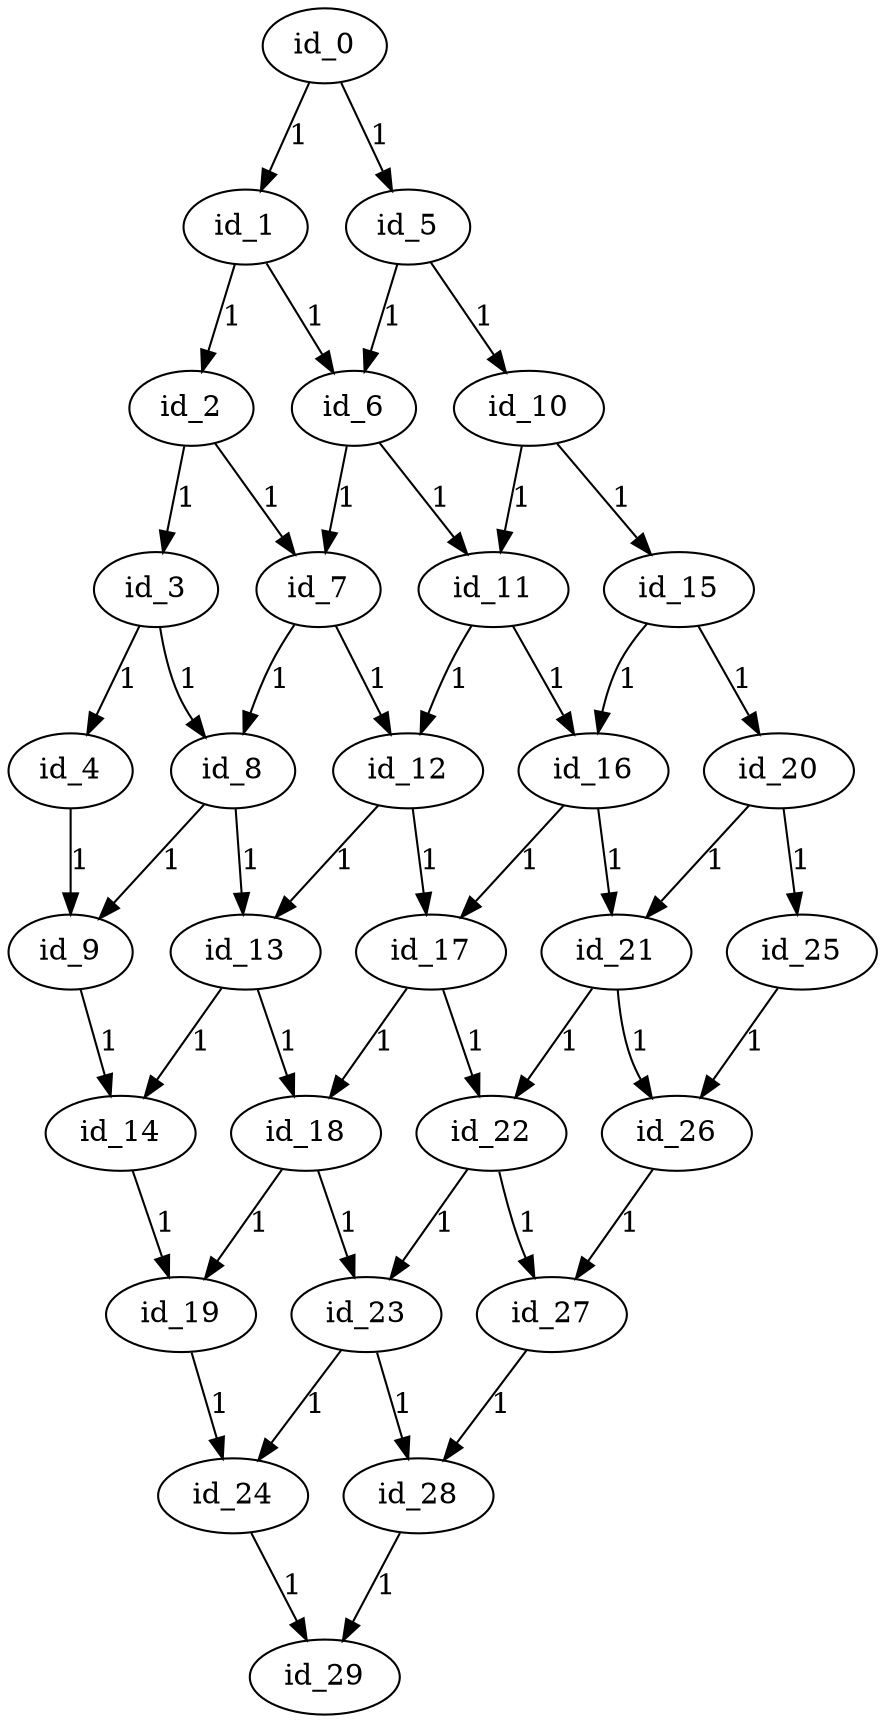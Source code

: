 digraph GR{
id_0;
id_1;
id_2;
id_3;
id_4;
id_5;
id_6;
id_7;
id_8;
id_9;
id_10;
id_11;
id_12;
id_13;
id_14;
id_15;
id_16;
id_17;
id_18;
id_19;
id_20;
id_21;
id_22;
id_23;
id_24;
id_25;
id_26;
id_27;
id_28;
id_29;
id_0->id_1[label=1];
id_1->id_2[label=1];
id_2->id_3[label=1];
id_3->id_4[label=1];
id_5->id_6[label=1];
id_6->id_7[label=1];
id_7->id_8[label=1];
id_8->id_9[label=1];
id_10->id_11[label=1];
id_11->id_12[label=1];
id_12->id_13[label=1];
id_13->id_14[label=1];
id_15->id_16[label=1];
id_16->id_17[label=1];
id_17->id_18[label=1];
id_18->id_19[label=1];
id_20->id_21[label=1];
id_21->id_22[label=1];
id_22->id_23[label=1];
id_23->id_24[label=1];
id_25->id_26[label=1];
id_26->id_27[label=1];
id_27->id_28[label=1];
id_28->id_29[label=1];
id_0->id_5[label=1];
id_1->id_6[label=1];
id_2->id_7[label=1];
id_3->id_8[label=1];
id_4->id_9[label=1];
id_5->id_10[label=1];
id_6->id_11[label=1];
id_7->id_12[label=1];
id_8->id_13[label=1];
id_9->id_14[label=1];
id_10->id_15[label=1];
id_11->id_16[label=1];
id_12->id_17[label=1];
id_13->id_18[label=1];
id_14->id_19[label=1];
id_15->id_20[label=1];
id_16->id_21[label=1];
id_17->id_22[label=1];
id_18->id_23[label=1];
id_19->id_24[label=1];
id_20->id_25[label=1];
id_21->id_26[label=1];
id_22->id_27[label=1];
id_23->id_28[label=1];
id_24->id_29[label=1];
}